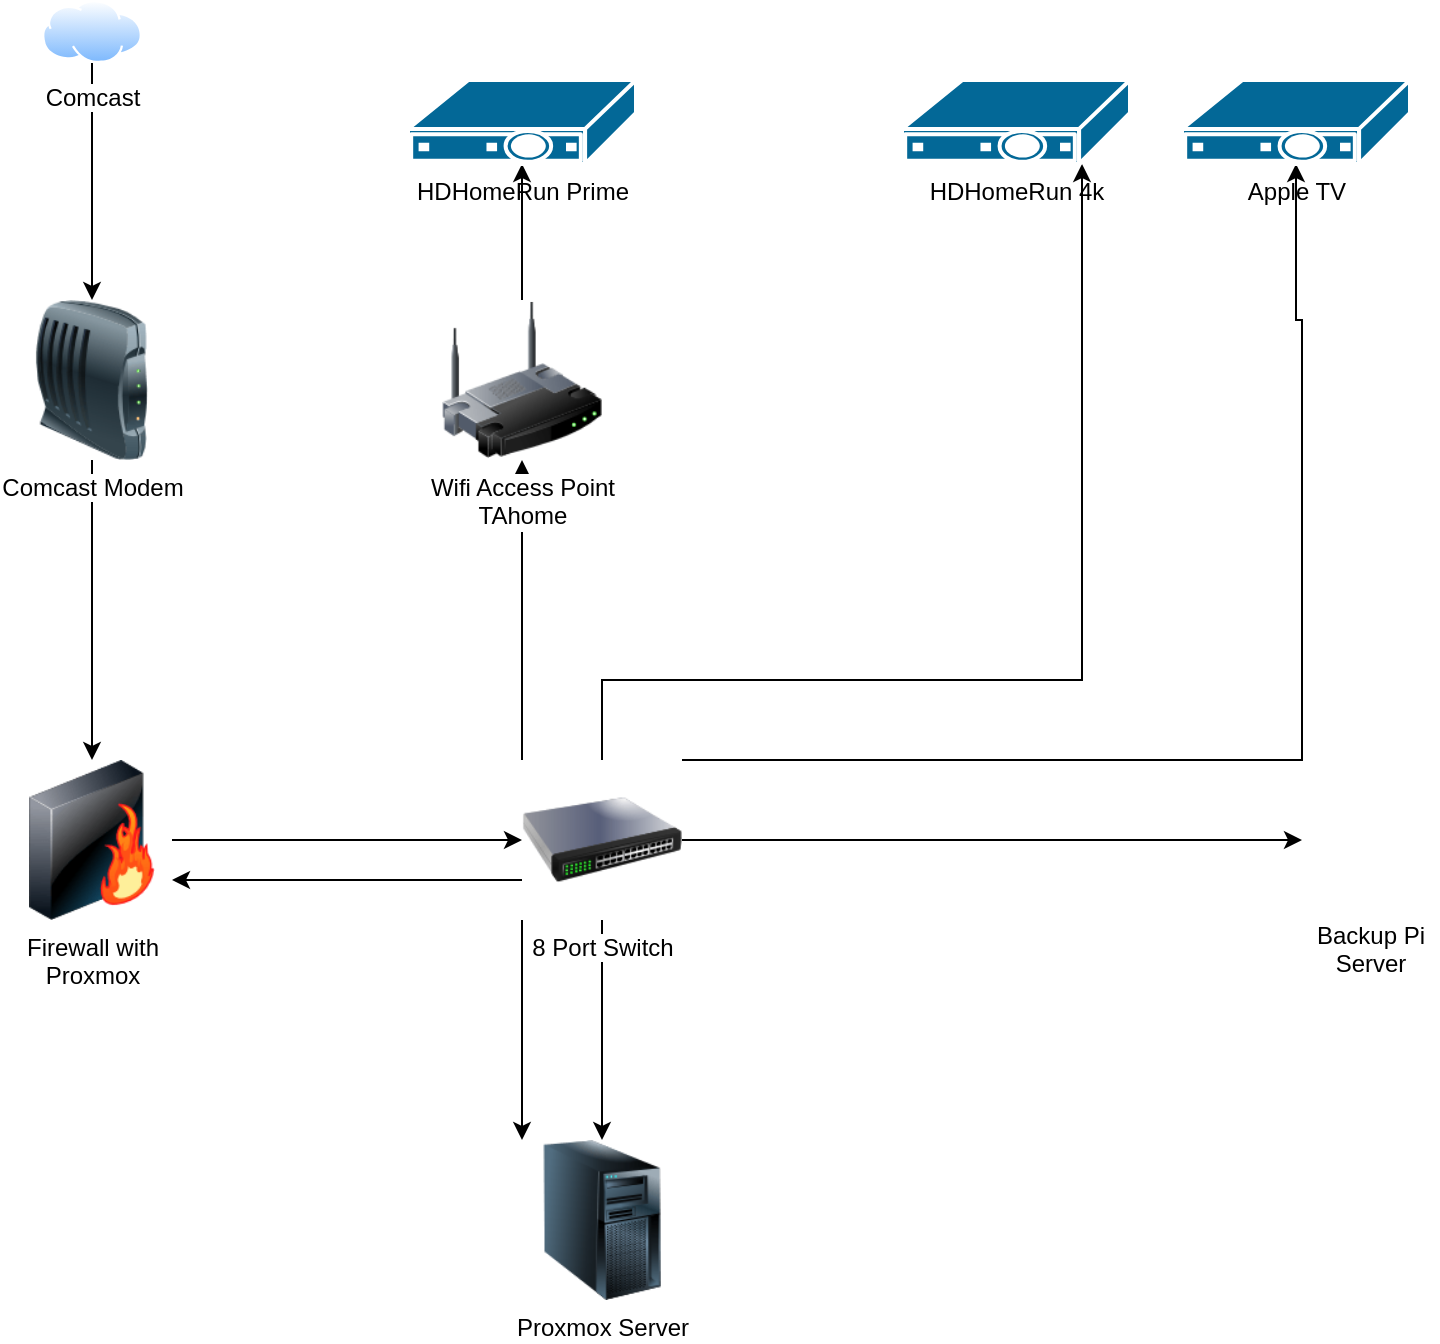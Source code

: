 <mxfile version="22.1.3" type="github">
  <diagram name="Page-1" id="8bP9lLz0iaxikmqtyBsx">
    <mxGraphModel dx="1434" dy="809" grid="1" gridSize="10" guides="1" tooltips="1" connect="1" arrows="1" fold="1" page="1" pageScale="1" pageWidth="850" pageHeight="1100" math="0" shadow="0">
      <root>
        <mxCell id="0" />
        <mxCell id="1" parent="0" />
        <mxCell id="g26dP2fM7fdV6ljGe8Ew-8" style="edgeStyle=orthogonalEdgeStyle;rounded=0;orthogonalLoop=1;jettySize=auto;html=1;entryX=0.5;entryY=0;entryDx=0;entryDy=0;" edge="1" parent="1" source="g26dP2fM7fdV6ljGe8Ew-1" target="g26dP2fM7fdV6ljGe8Ew-2">
          <mxGeometry relative="1" as="geometry" />
        </mxCell>
        <mxCell id="g26dP2fM7fdV6ljGe8Ew-1" value="&lt;div&gt;Comcast&lt;/div&gt;" style="image;aspect=fixed;perimeter=ellipsePerimeter;html=1;align=center;shadow=0;dashed=0;spacingTop=3;image=img/lib/active_directory/internet_cloud.svg;" vertex="1" parent="1">
          <mxGeometry x="70" y="130" width="50" height="31.5" as="geometry" />
        </mxCell>
        <mxCell id="g26dP2fM7fdV6ljGe8Ew-7" style="edgeStyle=orthogonalEdgeStyle;rounded=0;orthogonalLoop=1;jettySize=auto;html=1;" edge="1" parent="1" source="g26dP2fM7fdV6ljGe8Ew-2" target="g26dP2fM7fdV6ljGe8Ew-3">
          <mxGeometry relative="1" as="geometry" />
        </mxCell>
        <mxCell id="g26dP2fM7fdV6ljGe8Ew-2" value="Comcast Modem" style="image;html=1;image=img/lib/clip_art/networking/Modem_128x128.png" vertex="1" parent="1">
          <mxGeometry x="55" y="280" width="80" height="80" as="geometry" />
        </mxCell>
        <mxCell id="g26dP2fM7fdV6ljGe8Ew-5" style="edgeStyle=orthogonalEdgeStyle;rounded=0;orthogonalLoop=1;jettySize=auto;html=1;entryX=0;entryY=0.5;entryDx=0;entryDy=0;" edge="1" parent="1" source="g26dP2fM7fdV6ljGe8Ew-3" target="g26dP2fM7fdV6ljGe8Ew-4">
          <mxGeometry relative="1" as="geometry" />
        </mxCell>
        <mxCell id="g26dP2fM7fdV6ljGe8Ew-3" value="&lt;div&gt;Firewall with&lt;/div&gt;&lt;div&gt;Proxmox&lt;/div&gt;" style="image;html=1;image=img/lib/clip_art/networking/Firewall-page1_128x128.png" vertex="1" parent="1">
          <mxGeometry x="55" y="510" width="80" height="80" as="geometry" />
        </mxCell>
        <mxCell id="g26dP2fM7fdV6ljGe8Ew-6" style="edgeStyle=orthogonalEdgeStyle;rounded=0;orthogonalLoop=1;jettySize=auto;html=1;exitX=0;exitY=0.75;exitDx=0;exitDy=0;entryX=1;entryY=0.75;entryDx=0;entryDy=0;" edge="1" parent="1" source="g26dP2fM7fdV6ljGe8Ew-4" target="g26dP2fM7fdV6ljGe8Ew-3">
          <mxGeometry relative="1" as="geometry">
            <mxPoint x="160" y="620" as="targetPoint" />
          </mxGeometry>
        </mxCell>
        <mxCell id="g26dP2fM7fdV6ljGe8Ew-11" style="edgeStyle=orthogonalEdgeStyle;rounded=0;orthogonalLoop=1;jettySize=auto;html=1;exitX=0;exitY=0;exitDx=0;exitDy=0;entryX=0.5;entryY=1;entryDx=0;entryDy=0;" edge="1" parent="1" source="g26dP2fM7fdV6ljGe8Ew-4" target="g26dP2fM7fdV6ljGe8Ew-10">
          <mxGeometry relative="1" as="geometry" />
        </mxCell>
        <mxCell id="g26dP2fM7fdV6ljGe8Ew-17" style="edgeStyle=orthogonalEdgeStyle;rounded=0;orthogonalLoop=1;jettySize=auto;html=1;" edge="1" parent="1" source="g26dP2fM7fdV6ljGe8Ew-4" target="g26dP2fM7fdV6ljGe8Ew-14">
          <mxGeometry relative="1" as="geometry">
            <Array as="points">
              <mxPoint x="350" y="470" />
              <mxPoint x="590" y="470" />
            </Array>
          </mxGeometry>
        </mxCell>
        <mxCell id="g26dP2fM7fdV6ljGe8Ew-18" style="edgeStyle=orthogonalEdgeStyle;rounded=0;orthogonalLoop=1;jettySize=auto;html=1;entryX=0;entryY=0;entryDx=0;entryDy=0;exitX=0;exitY=1;exitDx=0;exitDy=0;" edge="1" parent="1" source="g26dP2fM7fdV6ljGe8Ew-4" target="g26dP2fM7fdV6ljGe8Ew-16">
          <mxGeometry relative="1" as="geometry" />
        </mxCell>
        <mxCell id="g26dP2fM7fdV6ljGe8Ew-19" style="edgeStyle=orthogonalEdgeStyle;rounded=0;orthogonalLoop=1;jettySize=auto;html=1;entryX=0.5;entryY=0;entryDx=0;entryDy=0;" edge="1" parent="1" source="g26dP2fM7fdV6ljGe8Ew-4" target="g26dP2fM7fdV6ljGe8Ew-16">
          <mxGeometry relative="1" as="geometry" />
        </mxCell>
        <mxCell id="g26dP2fM7fdV6ljGe8Ew-20" style="edgeStyle=orthogonalEdgeStyle;rounded=0;orthogonalLoop=1;jettySize=auto;html=1;exitX=1;exitY=0;exitDx=0;exitDy=0;" edge="1" parent="1" source="g26dP2fM7fdV6ljGe8Ew-4" target="g26dP2fM7fdV6ljGe8Ew-15">
          <mxGeometry relative="1" as="geometry">
            <mxPoint x="620" y="290" as="targetPoint" />
            <Array as="points">
              <mxPoint x="700" y="510" />
              <mxPoint x="700" y="290" />
              <mxPoint x="697" y="290" />
            </Array>
          </mxGeometry>
        </mxCell>
        <mxCell id="g26dP2fM7fdV6ljGe8Ew-22" style="edgeStyle=orthogonalEdgeStyle;rounded=0;orthogonalLoop=1;jettySize=auto;html=1;entryX=0;entryY=0.5;entryDx=0;entryDy=0;" edge="1" parent="1" source="g26dP2fM7fdV6ljGe8Ew-4" target="g26dP2fM7fdV6ljGe8Ew-21">
          <mxGeometry relative="1" as="geometry" />
        </mxCell>
        <mxCell id="g26dP2fM7fdV6ljGe8Ew-4" value="&lt;div&gt;8 Port Switch&lt;/div&gt;" style="image;html=1;image=img/lib/clip_art/networking/Switch_128x128.png" vertex="1" parent="1">
          <mxGeometry x="310" y="510" width="80" height="80" as="geometry" />
        </mxCell>
        <mxCell id="g26dP2fM7fdV6ljGe8Ew-13" value="" style="edgeStyle=orthogonalEdgeStyle;rounded=0;orthogonalLoop=1;jettySize=auto;html=1;" edge="1" parent="1" source="g26dP2fM7fdV6ljGe8Ew-10" target="g26dP2fM7fdV6ljGe8Ew-12">
          <mxGeometry relative="1" as="geometry" />
        </mxCell>
        <mxCell id="g26dP2fM7fdV6ljGe8Ew-10" value="&lt;div&gt;Wifi Access Point&lt;/div&gt;&lt;div&gt;TAhome&lt;/div&gt;" style="image;html=1;image=img/lib/clip_art/networking/Wireless_Router_128x128.png" vertex="1" parent="1">
          <mxGeometry x="270" y="280" width="80" height="80" as="geometry" />
        </mxCell>
        <mxCell id="g26dP2fM7fdV6ljGe8Ew-12" value="&lt;div&gt;HDHomeRun Prime&lt;/div&gt;&lt;div&gt;&lt;br&gt;&lt;/div&gt;" style="shape=mxgraph.cisco.misc.set_top_box;html=1;pointerEvents=1;dashed=0;fillColor=#036897;strokeColor=#ffffff;strokeWidth=2;verticalLabelPosition=bottom;verticalAlign=top;align=center;outlineConnect=0;" vertex="1" parent="1">
          <mxGeometry x="253" y="170" width="114" height="42" as="geometry" />
        </mxCell>
        <mxCell id="g26dP2fM7fdV6ljGe8Ew-14" value="&lt;div&gt;HDHomeRun 4k&lt;br&gt;&lt;/div&gt;&lt;div&gt;&lt;br&gt;&lt;/div&gt;" style="shape=mxgraph.cisco.misc.set_top_box;html=1;pointerEvents=1;dashed=0;fillColor=#036897;strokeColor=#ffffff;strokeWidth=2;verticalLabelPosition=bottom;verticalAlign=top;align=center;outlineConnect=0;" vertex="1" parent="1">
          <mxGeometry x="500" y="170" width="114" height="42" as="geometry" />
        </mxCell>
        <mxCell id="g26dP2fM7fdV6ljGe8Ew-15" value="Apple TV" style="shape=mxgraph.cisco.misc.set_top_box;html=1;pointerEvents=1;dashed=0;fillColor=#036897;strokeColor=#ffffff;strokeWidth=2;verticalLabelPosition=bottom;verticalAlign=top;align=center;outlineConnect=0;" vertex="1" parent="1">
          <mxGeometry x="640" y="170" width="114" height="42" as="geometry" />
        </mxCell>
        <mxCell id="g26dP2fM7fdV6ljGe8Ew-16" value="&lt;div&gt;Proxmox Server&lt;/div&gt;" style="image;html=1;image=img/lib/clip_art/computers/Server_Tower_128x128.png" vertex="1" parent="1">
          <mxGeometry x="310" y="700" width="80" height="80" as="geometry" />
        </mxCell>
        <mxCell id="g26dP2fM7fdV6ljGe8Ew-21" value="&lt;div&gt;Backup Pi&lt;/div&gt;&lt;div&gt;Server&lt;/div&gt;" style="shape=image;html=1;verticalAlign=top;verticalLabelPosition=bottom;labelBackgroundColor=#ffffff;imageAspect=0;aspect=fixed;image=https://cdn1.iconfinder.com/data/icons/fruit-136/64/Fruit_iconfree_Filled_Outline_raspberry-healthy-organic-food-fruit_icon-128.png" vertex="1" parent="1">
          <mxGeometry x="700" y="516" width="68" height="68" as="geometry" />
        </mxCell>
      </root>
    </mxGraphModel>
  </diagram>
</mxfile>
